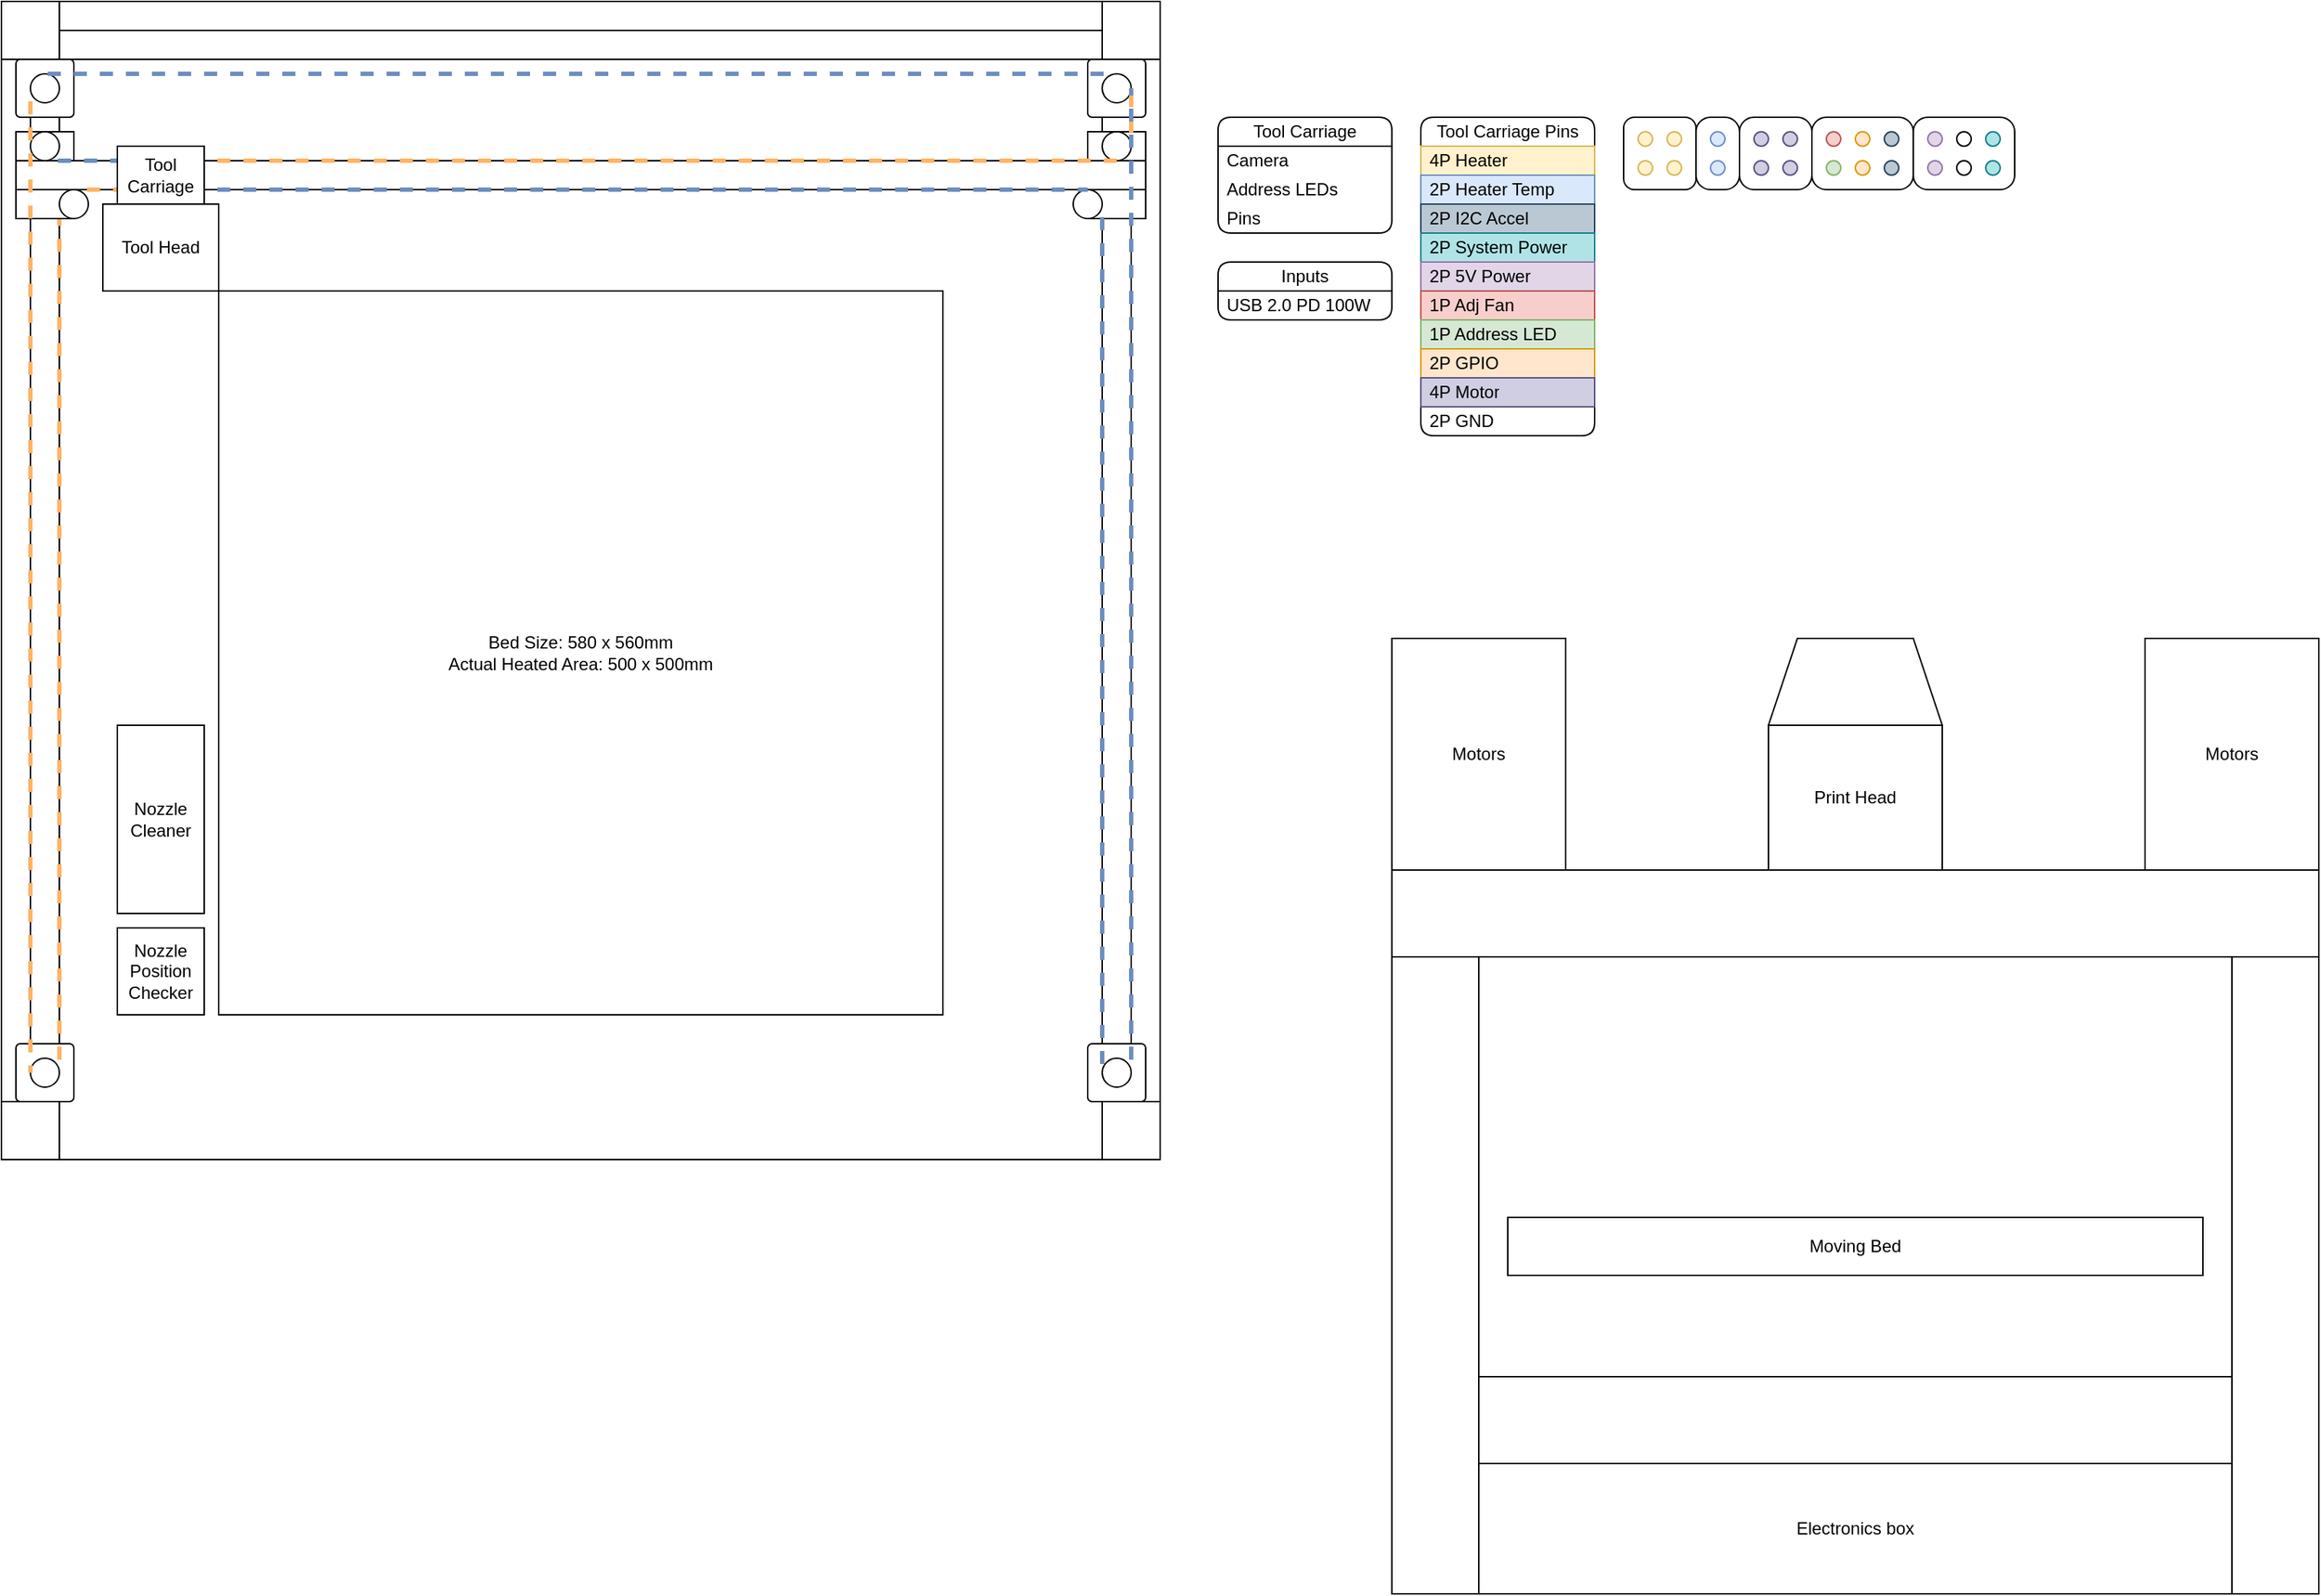 <mxfile version="27.0.9" pages="3">
  <diagram name="Overall" id="1koTbxVyu0m_SG0vViTK">
    <mxGraphModel dx="2050" dy="1233" grid="1" gridSize="10" guides="1" tooltips="1" connect="1" arrows="1" fold="1" page="1" pageScale="1" pageWidth="1800" pageHeight="1200" math="0" shadow="0">
      <root>
        <mxCell id="0" />
        <mxCell id="1" parent="0" />
        <mxCell id="-09GqD7vYZgRkRjQ0-ax-1" value="Tool Carriage" style="swimlane;fontStyle=0;childLayout=stackLayout;horizontal=1;startSize=20;horizontalStack=0;resizeParent=1;resizeParentMax=0;resizeLast=0;collapsible=0;marginBottom=0;whiteSpace=wrap;html=1;rounded=1;container=1;" parent="1" vertex="1">
          <mxGeometry x="880" y="160" width="120" height="80" as="geometry" />
        </mxCell>
        <mxCell id="-09GqD7vYZgRkRjQ0-ax-2" value="Camera" style="text;strokeColor=none;fillColor=none;align=left;verticalAlign=middle;spacingLeft=4;spacingRight=4;overflow=hidden;points=[[0,0.5],[1,0.5]];portConstraint=eastwest;rotatable=0;whiteSpace=wrap;html=1;" parent="-09GqD7vYZgRkRjQ0-ax-1" vertex="1">
          <mxGeometry y="20" width="120" height="20" as="geometry" />
        </mxCell>
        <mxCell id="-09GqD7vYZgRkRjQ0-ax-3" value="Address LEDs" style="text;strokeColor=none;fillColor=none;align=left;verticalAlign=middle;spacingLeft=4;spacingRight=4;overflow=hidden;points=[[0,0.5],[1,0.5]];portConstraint=eastwest;rotatable=0;whiteSpace=wrap;html=1;" parent="-09GqD7vYZgRkRjQ0-ax-1" vertex="1">
          <mxGeometry y="40" width="120" height="20" as="geometry" />
        </mxCell>
        <mxCell id="-09GqD7vYZgRkRjQ0-ax-4" value="Pins" style="text;strokeColor=none;fillColor=none;align=left;verticalAlign=middle;spacingLeft=4;spacingRight=4;overflow=hidden;points=[[0,0.5],[1,0.5]];portConstraint=eastwest;rotatable=0;whiteSpace=wrap;html=1;" parent="-09GqD7vYZgRkRjQ0-ax-1" vertex="1">
          <mxGeometry y="60" width="120" height="20" as="geometry" />
        </mxCell>
        <mxCell id="-09GqD7vYZgRkRjQ0-ax-12" value="Tool Carriage Pins" style="swimlane;fontStyle=0;childLayout=stackLayout;horizontal=1;startSize=20;horizontalStack=0;resizeParent=1;resizeParentMax=0;resizeLast=0;collapsible=0;marginBottom=0;whiteSpace=wrap;html=1;rounded=1;container=1;" parent="1" vertex="1">
          <mxGeometry x="1020" y="160" width="120" height="220" as="geometry" />
        </mxCell>
        <mxCell id="-09GqD7vYZgRkRjQ0-ax-13" value="4P Heater" style="text;strokeColor=#d6b656;fillColor=#fff2cc;align=left;verticalAlign=middle;spacingLeft=4;spacingRight=4;overflow=hidden;points=[[0,0.5],[1,0.5]];portConstraint=eastwest;rotatable=0;whiteSpace=wrap;html=1;" parent="-09GqD7vYZgRkRjQ0-ax-12" vertex="1">
          <mxGeometry y="20" width="120" height="20" as="geometry" />
        </mxCell>
        <mxCell id="-09GqD7vYZgRkRjQ0-ax-14" value="2P Heater Temp" style="text;strokeColor=#6c8ebf;fillColor=#dae8fc;align=left;verticalAlign=middle;spacingLeft=4;spacingRight=4;overflow=hidden;points=[[0,0.5],[1,0.5]];portConstraint=eastwest;rotatable=0;whiteSpace=wrap;html=1;" parent="-09GqD7vYZgRkRjQ0-ax-12" vertex="1">
          <mxGeometry y="40" width="120" height="20" as="geometry" />
        </mxCell>
        <mxCell id="B7QFjlorRXZImNpkXBTe-34" value="2P I2C Accel" style="text;strokeColor=#23445d;fillColor=#bac8d3;align=left;verticalAlign=middle;spacingLeft=4;spacingRight=4;overflow=hidden;points=[[0,0.5],[1,0.5]];portConstraint=eastwest;rotatable=0;whiteSpace=wrap;html=1;" parent="-09GqD7vYZgRkRjQ0-ax-12" vertex="1">
          <mxGeometry y="60" width="120" height="20" as="geometry" />
        </mxCell>
        <mxCell id="-09GqD7vYZgRkRjQ0-ax-15" value="2P System Power" style="text;strokeColor=#0e8088;fillColor=#b0e3e6;align=left;verticalAlign=middle;spacingLeft=4;spacingRight=4;overflow=hidden;points=[[0,0.5],[1,0.5]];portConstraint=eastwest;rotatable=0;whiteSpace=wrap;html=1;" parent="-09GqD7vYZgRkRjQ0-ax-12" vertex="1">
          <mxGeometry y="80" width="120" height="20" as="geometry" />
        </mxCell>
        <mxCell id="-09GqD7vYZgRkRjQ0-ax-20" value="2P 5V Power" style="text;strokeColor=#9673a6;fillColor=#e1d5e7;align=left;verticalAlign=middle;spacingLeft=4;spacingRight=4;overflow=hidden;points=[[0,0.5],[1,0.5]];portConstraint=eastwest;rotatable=0;whiteSpace=wrap;html=1;" parent="-09GqD7vYZgRkRjQ0-ax-12" vertex="1">
          <mxGeometry y="100" width="120" height="20" as="geometry" />
        </mxCell>
        <mxCell id="-09GqD7vYZgRkRjQ0-ax-19" value="1P Adj Fan" style="text;strokeColor=#b85450;fillColor=#f8cecc;align=left;verticalAlign=middle;spacingLeft=4;spacingRight=4;overflow=hidden;points=[[0,0.5],[1,0.5]];portConstraint=eastwest;rotatable=0;whiteSpace=wrap;html=1;" parent="-09GqD7vYZgRkRjQ0-ax-12" vertex="1">
          <mxGeometry y="120" width="120" height="20" as="geometry" />
        </mxCell>
        <mxCell id="-09GqD7vYZgRkRjQ0-ax-21" value="1P Address LED" style="text;strokeColor=#82b366;fillColor=#d5e8d4;align=left;verticalAlign=middle;spacingLeft=4;spacingRight=4;overflow=hidden;points=[[0,0.5],[1,0.5]];portConstraint=eastwest;rotatable=0;whiteSpace=wrap;html=1;" parent="-09GqD7vYZgRkRjQ0-ax-12" vertex="1">
          <mxGeometry y="140" width="120" height="20" as="geometry" />
        </mxCell>
        <mxCell id="-09GqD7vYZgRkRjQ0-ax-18" value="2P GPIO" style="text;strokeColor=#d79b00;fillColor=#ffe6cc;align=left;verticalAlign=middle;spacingLeft=4;spacingRight=4;overflow=hidden;points=[[0,0.5],[1,0.5]];portConstraint=eastwest;rotatable=0;whiteSpace=wrap;html=1;" parent="-09GqD7vYZgRkRjQ0-ax-12" vertex="1">
          <mxGeometry y="160" width="120" height="20" as="geometry" />
        </mxCell>
        <mxCell id="B7QFjlorRXZImNpkXBTe-50" value="4P Motor" style="text;strokeColor=#56517e;fillColor=#d0cee2;align=left;verticalAlign=middle;spacingLeft=4;spacingRight=4;overflow=hidden;points=[[0,0.5],[1,0.5]];portConstraint=eastwest;rotatable=0;whiteSpace=wrap;html=1;" parent="-09GqD7vYZgRkRjQ0-ax-12" vertex="1">
          <mxGeometry y="180" width="120" height="20" as="geometry" />
        </mxCell>
        <mxCell id="B7QFjlorRXZImNpkXBTe-44" value="2P GND" style="text;align=left;verticalAlign=middle;spacingLeft=4;spacingRight=4;overflow=hidden;points=[[0,0.5],[1,0.5]];portConstraint=eastwest;rotatable=0;whiteSpace=wrap;html=1;" parent="-09GqD7vYZgRkRjQ0-ax-12" vertex="1">
          <mxGeometry y="200" width="120" height="20" as="geometry" />
        </mxCell>
        <mxCell id="-09GqD7vYZgRkRjQ0-ax-25" value="Inputs" style="swimlane;fontStyle=0;childLayout=stackLayout;horizontal=1;startSize=20;horizontalStack=0;resizeParent=1;resizeParentMax=0;resizeLast=0;collapsible=0;marginBottom=0;whiteSpace=wrap;html=1;rounded=1;container=1;" parent="1" vertex="1">
          <mxGeometry x="880" y="260" width="120" height="40" as="geometry" />
        </mxCell>
        <mxCell id="-09GqD7vYZgRkRjQ0-ax-26" value="USB 2.0 PD 100W" style="text;strokeColor=none;fillColor=none;align=left;verticalAlign=middle;spacingLeft=4;spacingRight=4;overflow=hidden;points=[[0,0.5],[1,0.5]];portConstraint=eastwest;rotatable=0;whiteSpace=wrap;html=1;" parent="-09GqD7vYZgRkRjQ0-ax-25" vertex="1">
          <mxGeometry y="20" width="120" height="20" as="geometry" />
        </mxCell>
        <mxCell id="B7QFjlorRXZImNpkXBTe-55" value="" style="rounded=1;whiteSpace=wrap;html=1;fontFamily=Helvetica;fontSize=11;fontColor=default;labelBackgroundColor=default;absoluteArcSize=1;container=1;dropTarget=1;collapsible=0;recursiveResize=0;" parent="1" vertex="1">
          <mxGeometry x="1240" y="160" width="50" height="50" as="geometry" />
        </mxCell>
        <mxCell id="B7QFjlorRXZImNpkXBTe-51" value="" style="ellipse;whiteSpace=wrap;html=1;aspect=fixed;fillColor=#d0cee2;strokeColor=#56517e;" parent="B7QFjlorRXZImNpkXBTe-55" vertex="1">
          <mxGeometry x="30" y="10" width="10" height="10" as="geometry" />
        </mxCell>
        <mxCell id="B7QFjlorRXZImNpkXBTe-52" value="" style="ellipse;whiteSpace=wrap;html=1;aspect=fixed;fillColor=#d0cee2;strokeColor=#56517e;" parent="B7QFjlorRXZImNpkXBTe-55" vertex="1">
          <mxGeometry x="30" y="30" width="10" height="10" as="geometry" />
        </mxCell>
        <mxCell id="B7QFjlorRXZImNpkXBTe-53" value="" style="ellipse;whiteSpace=wrap;html=1;aspect=fixed;fillColor=#d0cee2;strokeColor=#56517e;" parent="B7QFjlorRXZImNpkXBTe-55" vertex="1">
          <mxGeometry x="10" y="10" width="10" height="10" as="geometry" />
        </mxCell>
        <mxCell id="B7QFjlorRXZImNpkXBTe-54" value="" style="ellipse;whiteSpace=wrap;html=1;aspect=fixed;fillColor=#d0cee2;strokeColor=#56517e;" parent="B7QFjlorRXZImNpkXBTe-55" vertex="1">
          <mxGeometry x="10" y="30" width="10" height="10" as="geometry" />
        </mxCell>
        <mxCell id="B7QFjlorRXZImNpkXBTe-56" value="" style="rounded=1;whiteSpace=wrap;html=1;" parent="1" vertex="1">
          <mxGeometry x="1160" y="160" width="50" height="50" as="geometry" />
        </mxCell>
        <mxCell id="B7QFjlorRXZImNpkXBTe-40" value="" style="ellipse;whiteSpace=wrap;html=1;aspect=fixed;fillColor=#fff2cc;strokeColor=#d6b656;" parent="1" vertex="1">
          <mxGeometry x="1190" y="170" width="10" height="10" as="geometry" />
        </mxCell>
        <mxCell id="B7QFjlorRXZImNpkXBTe-41" value="" style="ellipse;whiteSpace=wrap;html=1;aspect=fixed;fillColor=#fff2cc;strokeColor=#d6b656;" parent="1" vertex="1">
          <mxGeometry x="1190" y="190" width="10" height="10" as="geometry" />
        </mxCell>
        <mxCell id="B7QFjlorRXZImNpkXBTe-42" value="" style="ellipse;whiteSpace=wrap;html=1;aspect=fixed;fillColor=#fff2cc;strokeColor=#d6b656;" parent="1" vertex="1">
          <mxGeometry x="1170" y="170" width="10" height="10" as="geometry" />
        </mxCell>
        <mxCell id="B7QFjlorRXZImNpkXBTe-43" value="" style="ellipse;whiteSpace=wrap;html=1;aspect=fixed;fillColor=#fff2cc;strokeColor=#d6b656;" parent="1" vertex="1">
          <mxGeometry x="1170" y="190" width="10" height="10" as="geometry" />
        </mxCell>
        <mxCell id="B7QFjlorRXZImNpkXBTe-57" value="" style="rounded=1;whiteSpace=wrap;html=1;fontFamily=Helvetica;fontSize=11;fontColor=default;labelBackgroundColor=default;absoluteArcSize=1;container=1;dropTarget=1;collapsible=0;recursiveResize=0;" parent="1" vertex="1">
          <mxGeometry x="1210" y="160" width="30" height="50" as="geometry" />
        </mxCell>
        <mxCell id="B7QFjlorRXZImNpkXBTe-22" value="" style="ellipse;whiteSpace=wrap;html=1;aspect=fixed;fillColor=#dae8fc;strokeColor=#6c8ebf;" parent="B7QFjlorRXZImNpkXBTe-57" vertex="1">
          <mxGeometry x="10" y="10" width="10" height="10" as="geometry" />
        </mxCell>
        <mxCell id="B7QFjlorRXZImNpkXBTe-46" value="" style="ellipse;whiteSpace=wrap;html=1;aspect=fixed;fillColor=#dae8fc;strokeColor=#6c8ebf;" parent="B7QFjlorRXZImNpkXBTe-57" vertex="1">
          <mxGeometry x="10" y="30" width="10" height="10" as="geometry" />
        </mxCell>
        <mxCell id="B7QFjlorRXZImNpkXBTe-58" value="" style="rounded=1;whiteSpace=wrap;html=1;fontFamily=Helvetica;fontSize=11;fontColor=default;labelBackgroundColor=default;absoluteArcSize=1;container=1;dropTarget=1;collapsible=0;recursiveResize=0;" parent="1" vertex="1">
          <mxGeometry x="1290" y="160" width="70" height="50" as="geometry" />
        </mxCell>
        <mxCell id="B7QFjlorRXZImNpkXBTe-59" value="" style="ellipse;whiteSpace=wrap;html=1;aspect=fixed;fillColor=#ffe6cc;strokeColor=#d79b00;" parent="B7QFjlorRXZImNpkXBTe-58" vertex="1">
          <mxGeometry x="30" y="10" width="10" height="10" as="geometry" />
        </mxCell>
        <mxCell id="B7QFjlorRXZImNpkXBTe-60" value="" style="ellipse;whiteSpace=wrap;html=1;aspect=fixed;fillColor=#ffe6cc;strokeColor=#d79b00;" parent="B7QFjlorRXZImNpkXBTe-58" vertex="1">
          <mxGeometry x="30" y="30" width="10" height="10" as="geometry" />
        </mxCell>
        <mxCell id="B7QFjlorRXZImNpkXBTe-61" value="" style="ellipse;whiteSpace=wrap;html=1;aspect=fixed;fillColor=#f8cecc;strokeColor=#b85450;" parent="B7QFjlorRXZImNpkXBTe-58" vertex="1">
          <mxGeometry x="10" y="10" width="10" height="10" as="geometry" />
        </mxCell>
        <mxCell id="B7QFjlorRXZImNpkXBTe-62" value="" style="ellipse;whiteSpace=wrap;html=1;aspect=fixed;fillColor=#d5e8d4;strokeColor=#82b366;" parent="B7QFjlorRXZImNpkXBTe-58" vertex="1">
          <mxGeometry x="10" y="30" width="10" height="10" as="geometry" />
        </mxCell>
        <mxCell id="B7QFjlorRXZImNpkXBTe-63" value="" style="ellipse;whiteSpace=wrap;html=1;aspect=fixed;fillColor=#bac8d3;strokeColor=#23445d;" parent="B7QFjlorRXZImNpkXBTe-58" vertex="1">
          <mxGeometry x="50" y="10" width="10" height="10" as="geometry" />
        </mxCell>
        <mxCell id="B7QFjlorRXZImNpkXBTe-64" value="" style="ellipse;whiteSpace=wrap;html=1;aspect=fixed;fillColor=#bac8d3;strokeColor=#23445d;" parent="B7QFjlorRXZImNpkXBTe-58" vertex="1">
          <mxGeometry x="50" y="30" width="10" height="10" as="geometry" />
        </mxCell>
        <mxCell id="B7QFjlorRXZImNpkXBTe-70" value="" style="rounded=1;whiteSpace=wrap;html=1;fontFamily=Helvetica;fontSize=11;fontColor=default;labelBackgroundColor=default;absoluteArcSize=1;container=1;dropTarget=1;collapsible=0;recursiveResize=0;" parent="1" vertex="1">
          <mxGeometry x="1360" y="160" width="70" height="50" as="geometry" />
        </mxCell>
        <mxCell id="B7QFjlorRXZImNpkXBTe-71" value="" style="ellipse;whiteSpace=wrap;html=1;aspect=fixed;" parent="B7QFjlorRXZImNpkXBTe-70" vertex="1">
          <mxGeometry x="30" y="10" width="10" height="10" as="geometry" />
        </mxCell>
        <mxCell id="B7QFjlorRXZImNpkXBTe-72" value="" style="ellipse;whiteSpace=wrap;html=1;aspect=fixed;" parent="B7QFjlorRXZImNpkXBTe-70" vertex="1">
          <mxGeometry x="30" y="30" width="10" height="10" as="geometry" />
        </mxCell>
        <mxCell id="B7QFjlorRXZImNpkXBTe-73" value="" style="ellipse;whiteSpace=wrap;html=1;aspect=fixed;fillColor=#e1d5e7;strokeColor=#9673a6;" parent="B7QFjlorRXZImNpkXBTe-70" vertex="1">
          <mxGeometry x="10" y="10" width="10" height="10" as="geometry" />
        </mxCell>
        <mxCell id="B7QFjlorRXZImNpkXBTe-74" value="" style="ellipse;whiteSpace=wrap;html=1;aspect=fixed;fillColor=#e1d5e7;strokeColor=#9673a6;" parent="B7QFjlorRXZImNpkXBTe-70" vertex="1">
          <mxGeometry x="10" y="30" width="10" height="10" as="geometry" />
        </mxCell>
        <mxCell id="B7QFjlorRXZImNpkXBTe-75" value="" style="ellipse;whiteSpace=wrap;html=1;aspect=fixed;fillColor=#b0e3e6;strokeColor=#0e8088;" parent="B7QFjlorRXZImNpkXBTe-70" vertex="1">
          <mxGeometry x="50" y="10" width="10" height="10" as="geometry" />
        </mxCell>
        <mxCell id="B7QFjlorRXZImNpkXBTe-76" value="" style="ellipse;whiteSpace=wrap;html=1;aspect=fixed;fillColor=#b0e3e6;strokeColor=#0e8088;" parent="B7QFjlorRXZImNpkXBTe-70" vertex="1">
          <mxGeometry x="50" y="30" width="10" height="10" as="geometry" />
        </mxCell>
        <mxCell id="UdTMku777LsirgwFu7B1-1" value="Motors" style="rounded=0;whiteSpace=wrap;html=1;" parent="1" vertex="1">
          <mxGeometry x="1000" y="520" width="120" height="160" as="geometry" />
        </mxCell>
        <mxCell id="UdTMku777LsirgwFu7B1-2" value="Motors" style="rounded=0;whiteSpace=wrap;html=1;" parent="1" vertex="1">
          <mxGeometry x="1520" y="520" width="120" height="160" as="geometry" />
        </mxCell>
        <mxCell id="UdTMku777LsirgwFu7B1-3" value="" style="rounded=0;whiteSpace=wrap;html=1;" parent="1" vertex="1">
          <mxGeometry x="1000" y="680" width="640" height="60" as="geometry" />
        </mxCell>
        <mxCell id="UdTMku777LsirgwFu7B1-4" value="Print Head" style="rounded=0;whiteSpace=wrap;html=1;" parent="1" vertex="1">
          <mxGeometry x="1260" y="580" width="120" height="100" as="geometry" />
        </mxCell>
        <mxCell id="UdTMku777LsirgwFu7B1-6" value="" style="shape=trapezoid;perimeter=trapezoidPerimeter;whiteSpace=wrap;html=1;fixedSize=1;" parent="1" vertex="1">
          <mxGeometry x="1260" y="520" width="120" height="60" as="geometry" />
        </mxCell>
        <mxCell id="UdTMku777LsirgwFu7B1-7" value="" style="rounded=0;whiteSpace=wrap;html=1;" parent="1" vertex="1">
          <mxGeometry x="1000" y="740" width="60" height="440" as="geometry" />
        </mxCell>
        <mxCell id="UdTMku777LsirgwFu7B1-8" value="" style="rounded=0;whiteSpace=wrap;html=1;" parent="1" vertex="1">
          <mxGeometry x="1580" y="740" width="60" height="440" as="geometry" />
        </mxCell>
        <mxCell id="UdTMku777LsirgwFu7B1-9" value="" style="rounded=0;whiteSpace=wrap;html=1;" parent="1" vertex="1">
          <mxGeometry x="1060" y="1030" width="520" height="60" as="geometry" />
        </mxCell>
        <mxCell id="UdTMku777LsirgwFu7B1-10" value="Electronics box" style="rounded=0;whiteSpace=wrap;html=1;" parent="1" vertex="1">
          <mxGeometry x="1060" y="1090" width="520" height="90" as="geometry" />
        </mxCell>
        <mxCell id="UdTMku777LsirgwFu7B1-11" value="Moving Bed" style="rounded=0;whiteSpace=wrap;html=1;" parent="1" vertex="1">
          <mxGeometry x="1080" y="920" width="480" height="40" as="geometry" />
        </mxCell>
        <mxCell id="tqBjogt0iOUtp1MA-j1x-54" value="" style="rounded=0;whiteSpace=wrap;html=1;fontFamily=Helvetica;fontSize=11;fontColor=default;labelBackgroundColor=default;absoluteArcSize=1;container=1;dropTarget=1;collapsible=0;recursiveResize=0;" parent="1" vertex="1">
          <mxGeometry x="40" y="80" width="800" height="800" as="geometry" />
        </mxCell>
        <mxCell id="iKL3acUNgVN4E1kFw8Ze-22" value="Nozzle Position Checker" style="rounded=0;whiteSpace=wrap;html=1;" parent="tqBjogt0iOUtp1MA-j1x-54" vertex="1">
          <mxGeometry x="80" y="640" width="60" height="60" as="geometry" />
        </mxCell>
        <mxCell id="iKL3acUNgVN4E1kFw8Ze-19" value="Bed Size: 580 x 560mm&lt;div&gt;Actual Heated Area: 500 x 500mm&lt;/div&gt;" style="rounded=0;whiteSpace=wrap;html=1;" parent="tqBjogt0iOUtp1MA-j1x-54" vertex="1">
          <mxGeometry x="150" y="200" width="500" height="500" as="geometry" />
        </mxCell>
        <mxCell id="tqBjogt0iOUtp1MA-j1x-2" value="" style="rounded=0;whiteSpace=wrap;html=1;" parent="tqBjogt0iOUtp1MA-j1x-54" vertex="1">
          <mxGeometry width="40" height="40" as="geometry" />
        </mxCell>
        <mxCell id="tqBjogt0iOUtp1MA-j1x-3" value="" style="rounded=0;whiteSpace=wrap;html=1;" parent="tqBjogt0iOUtp1MA-j1x-54" vertex="1">
          <mxGeometry x="760" width="40" height="40" as="geometry" />
        </mxCell>
        <mxCell id="tqBjogt0iOUtp1MA-j1x-4" value="" style="rounded=0;whiteSpace=wrap;html=1;" parent="tqBjogt0iOUtp1MA-j1x-54" vertex="1">
          <mxGeometry x="760" y="760" width="40" height="40" as="geometry" />
        </mxCell>
        <mxCell id="tqBjogt0iOUtp1MA-j1x-5" value="" style="rounded=0;whiteSpace=wrap;html=1;" parent="tqBjogt0iOUtp1MA-j1x-54" vertex="1">
          <mxGeometry y="760" width="40" height="40" as="geometry" />
        </mxCell>
        <mxCell id="tqBjogt0iOUtp1MA-j1x-6" value="" style="rounded=0;whiteSpace=wrap;html=1;" parent="tqBjogt0iOUtp1MA-j1x-54" vertex="1">
          <mxGeometry x="20" y="40" width="20" height="720" as="geometry" />
        </mxCell>
        <mxCell id="tqBjogt0iOUtp1MA-j1x-7" value="" style="rounded=0;whiteSpace=wrap;html=1;" parent="tqBjogt0iOUtp1MA-j1x-54" vertex="1">
          <mxGeometry x="760" y="40" width="20" height="720" as="geometry" />
        </mxCell>
        <mxCell id="tqBjogt0iOUtp1MA-j1x-8" value="" style="rounded=0;whiteSpace=wrap;html=1;" parent="tqBjogt0iOUtp1MA-j1x-54" vertex="1">
          <mxGeometry x="40" y="20" width="720" height="20" as="geometry" />
        </mxCell>
        <mxCell id="tqBjogt0iOUtp1MA-j1x-20" value="" style="rounded=1;whiteSpace=wrap;html=1;fontFamily=Helvetica;fontSize=11;fontColor=default;labelBackgroundColor=default;absoluteArcSize=1;container=1;dropTarget=1;collapsible=0;recursiveResize=0;arcSize=6;" parent="tqBjogt0iOUtp1MA-j1x-54" vertex="1">
          <mxGeometry x="10" y="40" width="40" height="40" as="geometry" />
        </mxCell>
        <mxCell id="tqBjogt0iOUtp1MA-j1x-24" value="" style="ellipse;whiteSpace=wrap;html=1;aspect=fixed;" parent="tqBjogt0iOUtp1MA-j1x-20" vertex="1">
          <mxGeometry x="10" y="10" width="20" height="20" as="geometry" />
        </mxCell>
        <mxCell id="tqBjogt0iOUtp1MA-j1x-25" value="" style="rounded=1;whiteSpace=wrap;html=1;fontFamily=Helvetica;fontSize=11;fontColor=default;labelBackgroundColor=default;absoluteArcSize=1;container=1;dropTarget=1;collapsible=0;recursiveResize=0;arcSize=6;" parent="tqBjogt0iOUtp1MA-j1x-54" vertex="1">
          <mxGeometry x="10" y="720" width="40" height="40" as="geometry" />
        </mxCell>
        <mxCell id="tqBjogt0iOUtp1MA-j1x-26" value="" style="ellipse;whiteSpace=wrap;html=1;aspect=fixed;" parent="tqBjogt0iOUtp1MA-j1x-25" vertex="1">
          <mxGeometry x="10" y="10" width="20" height="20" as="geometry" />
        </mxCell>
        <mxCell id="tqBjogt0iOUtp1MA-j1x-27" value="" style="rounded=1;whiteSpace=wrap;html=1;fontFamily=Helvetica;fontSize=11;fontColor=default;labelBackgroundColor=default;absoluteArcSize=1;container=1;dropTarget=1;collapsible=0;recursiveResize=0;arcSize=6;" parent="tqBjogt0iOUtp1MA-j1x-54" vertex="1">
          <mxGeometry x="750" y="720" width="40" height="40" as="geometry" />
        </mxCell>
        <mxCell id="tqBjogt0iOUtp1MA-j1x-28" value="" style="ellipse;whiteSpace=wrap;html=1;aspect=fixed;" parent="tqBjogt0iOUtp1MA-j1x-27" vertex="1">
          <mxGeometry x="10" y="10" width="20" height="20" as="geometry" />
        </mxCell>
        <mxCell id="tqBjogt0iOUtp1MA-j1x-29" value="" style="rounded=1;whiteSpace=wrap;html=1;fontFamily=Helvetica;fontSize=11;fontColor=default;labelBackgroundColor=default;absoluteArcSize=1;container=1;dropTarget=1;collapsible=0;recursiveResize=0;arcSize=6;" parent="tqBjogt0iOUtp1MA-j1x-54" vertex="1">
          <mxGeometry x="750" y="40" width="40" height="40" as="geometry" />
        </mxCell>
        <mxCell id="tqBjogt0iOUtp1MA-j1x-30" value="" style="ellipse;whiteSpace=wrap;html=1;aspect=fixed;" parent="tqBjogt0iOUtp1MA-j1x-29" vertex="1">
          <mxGeometry x="10" y="10" width="20" height="20" as="geometry" />
        </mxCell>
        <mxCell id="tqBjogt0iOUtp1MA-j1x-35" style="edgeStyle=none;shape=connector;rounded=0;orthogonalLoop=1;jettySize=auto;html=1;exitX=1;exitY=0.5;exitDx=0;exitDy=0;entryX=0;entryY=0.5;entryDx=0;entryDy=0;strokeColor=#FFB366;strokeWidth=3;align=center;verticalAlign=middle;fontFamily=Helvetica;fontSize=11;fontColor=default;labelBackgroundColor=default;startFill=0;endArrow=none;dashed=1;flowAnimation=1;" parent="tqBjogt0iOUtp1MA-j1x-54" source="tqBjogt0iOUtp1MA-j1x-26" target="tqBjogt0iOUtp1MA-j1x-17" edge="1">
          <mxGeometry relative="1" as="geometry" />
        </mxCell>
        <mxCell id="iKL3acUNgVN4E1kFw8Ze-21" value="Nozzle&lt;div&gt;Cleaner&lt;/div&gt;" style="rounded=0;whiteSpace=wrap;html=1;" parent="tqBjogt0iOUtp1MA-j1x-54" vertex="1">
          <mxGeometry x="80" y="500" width="60" height="130" as="geometry" />
        </mxCell>
        <mxCell id="tqBjogt0iOUtp1MA-j1x-53" value="" style="group;recursiveResize=0;" parent="tqBjogt0iOUtp1MA-j1x-54" vertex="1" connectable="0">
          <mxGeometry x="10" y="90" width="780" height="110" as="geometry" />
        </mxCell>
        <mxCell id="tqBjogt0iOUtp1MA-j1x-9" value="" style="rounded=0;whiteSpace=wrap;html=1;" parent="tqBjogt0iOUtp1MA-j1x-53" vertex="1">
          <mxGeometry width="40" height="60" as="geometry" />
        </mxCell>
        <mxCell id="tqBjogt0iOUtp1MA-j1x-11" value="" style="rounded=0;whiteSpace=wrap;html=1;" parent="tqBjogt0iOUtp1MA-j1x-53" vertex="1">
          <mxGeometry x="740" width="40" height="60" as="geometry" />
        </mxCell>
        <mxCell id="tqBjogt0iOUtp1MA-j1x-12" value="" style="rounded=0;whiteSpace=wrap;html=1;" parent="tqBjogt0iOUtp1MA-j1x-53" vertex="1">
          <mxGeometry y="20" width="780" height="20" as="geometry" />
        </mxCell>
        <mxCell id="tqBjogt0iOUtp1MA-j1x-16" value="" style="ellipse;whiteSpace=wrap;html=1;aspect=fixed;" parent="tqBjogt0iOUtp1MA-j1x-53" vertex="1">
          <mxGeometry x="10" width="20" height="20" as="geometry" />
        </mxCell>
        <mxCell id="tqBjogt0iOUtp1MA-j1x-17" value="" style="ellipse;whiteSpace=wrap;html=1;aspect=fixed;" parent="tqBjogt0iOUtp1MA-j1x-53" vertex="1">
          <mxGeometry x="30" y="40" width="20" height="20" as="geometry" />
        </mxCell>
        <mxCell id="tqBjogt0iOUtp1MA-j1x-18" value="" style="ellipse;whiteSpace=wrap;html=1;aspect=fixed;" parent="tqBjogt0iOUtp1MA-j1x-53" vertex="1">
          <mxGeometry x="730" y="40" width="20" height="20" as="geometry" />
        </mxCell>
        <mxCell id="tqBjogt0iOUtp1MA-j1x-19" value="" style="ellipse;whiteSpace=wrap;html=1;aspect=fixed;" parent="tqBjogt0iOUtp1MA-j1x-53" vertex="1">
          <mxGeometry x="750" width="20" height="20" as="geometry" />
        </mxCell>
        <mxCell id="tqBjogt0iOUtp1MA-j1x-38" style="edgeStyle=none;shape=connector;rounded=0;orthogonalLoop=1;jettySize=auto;html=1;exitX=0.5;exitY=0;exitDx=0;exitDy=0;entryX=0;entryY=0.75;entryDx=0;entryDy=0;strokeColor=#FFB366;strokeWidth=3;align=center;verticalAlign=middle;fontFamily=Helvetica;fontSize=11;fontColor=default;labelBackgroundColor=default;startFill=0;endArrow=none;dashed=1;flowAnimation=1;" parent="tqBjogt0iOUtp1MA-j1x-53" source="tqBjogt0iOUtp1MA-j1x-17" target="tqBjogt0iOUtp1MA-j1x-14" edge="1">
          <mxGeometry relative="1" as="geometry" />
        </mxCell>
        <mxCell id="tqBjogt0iOUtp1MA-j1x-52" style="edgeStyle=none;shape=connector;rounded=0;orthogonalLoop=1;jettySize=auto;html=1;exitX=0.5;exitY=1;exitDx=0;exitDy=0;entryX=0;entryY=0.25;entryDx=0;entryDy=0;dashed=1;strokeColor=#6c8ebf;strokeWidth=3;align=center;verticalAlign=middle;fontFamily=Helvetica;fontSize=11;fontColor=default;labelBackgroundColor=default;startFill=0;endArrow=none;fillColor=#dae8fc;flowAnimation=1;" parent="tqBjogt0iOUtp1MA-j1x-53" source="tqBjogt0iOUtp1MA-j1x-16" target="tqBjogt0iOUtp1MA-j1x-14" edge="1">
          <mxGeometry relative="1" as="geometry" />
        </mxCell>
        <mxCell id="iKL3acUNgVN4E1kFw8Ze-16" value="" style="rounded=0;whiteSpace=wrap;html=1;fillColor=none;strokeColor=none;" parent="tqBjogt0iOUtp1MA-j1x-53" vertex="1">
          <mxGeometry width="780" height="110" as="geometry" />
        </mxCell>
        <mxCell id="iKL3acUNgVN4E1kFw8Ze-20" value="" style="group" parent="tqBjogt0iOUtp1MA-j1x-53" vertex="1" connectable="0">
          <mxGeometry x="60" y="10" width="80" height="100" as="geometry" />
        </mxCell>
        <mxCell id="tqBjogt0iOUtp1MA-j1x-14" value="Tool&lt;div&gt;Carriage&lt;/div&gt;" style="rounded=0;whiteSpace=wrap;html=1;" parent="iKL3acUNgVN4E1kFw8Ze-20" vertex="1">
          <mxGeometry x="10" width="60" height="40" as="geometry" />
        </mxCell>
        <mxCell id="tqBjogt0iOUtp1MA-j1x-15" value="Tool Head" style="rounded=0;whiteSpace=wrap;html=1;" parent="iKL3acUNgVN4E1kFw8Ze-20" vertex="1">
          <mxGeometry y="40" width="80" height="60" as="geometry" />
        </mxCell>
        <mxCell id="tqBjogt0iOUtp1MA-j1x-48" style="edgeStyle=none;shape=connector;rounded=0;orthogonalLoop=1;jettySize=auto;html=1;exitX=1;exitY=0.75;exitDx=0;exitDy=0;entryX=0.5;entryY=0;entryDx=0;entryDy=0;dashed=1;strokeColor=#6c8ebf;strokeWidth=3;align=center;verticalAlign=middle;fontFamily=Helvetica;fontSize=11;fontColor=default;labelBackgroundColor=default;startFill=0;endArrow=none;fillColor=#dae8fc;flowAnimation=1;" parent="tqBjogt0iOUtp1MA-j1x-53" source="tqBjogt0iOUtp1MA-j1x-14" target="tqBjogt0iOUtp1MA-j1x-18" edge="1">
          <mxGeometry relative="1" as="geometry" />
        </mxCell>
        <mxCell id="tqBjogt0iOUtp1MA-j1x-45" style="edgeStyle=none;shape=connector;rounded=0;orthogonalLoop=1;jettySize=auto;html=1;exitX=1;exitY=0.25;exitDx=0;exitDy=0;entryX=0.5;entryY=1;entryDx=0;entryDy=0;dashed=1;strokeColor=#FFB366;strokeWidth=3;align=center;verticalAlign=middle;fontFamily=Helvetica;fontSize=11;fontColor=default;labelBackgroundColor=default;startFill=0;endArrow=none;flowAnimation=1;" parent="tqBjogt0iOUtp1MA-j1x-53" source="tqBjogt0iOUtp1MA-j1x-14" target="tqBjogt0iOUtp1MA-j1x-19" edge="1">
          <mxGeometry relative="1" as="geometry" />
        </mxCell>
        <mxCell id="tqBjogt0iOUtp1MA-j1x-47" style="edgeStyle=none;shape=connector;rounded=0;orthogonalLoop=1;jettySize=auto;html=1;exitX=1;exitY=0.5;exitDx=0;exitDy=0;entryX=0;entryY=0.5;entryDx=0;entryDy=0;dashed=1;strokeColor=#6c8ebf;strokeWidth=3;align=center;verticalAlign=middle;fontFamily=Helvetica;fontSize=11;fontColor=default;labelBackgroundColor=default;startFill=0;endArrow=none;fillColor=#dae8fc;flowAnimation=1;" parent="tqBjogt0iOUtp1MA-j1x-54" source="tqBjogt0iOUtp1MA-j1x-18" target="tqBjogt0iOUtp1MA-j1x-28" edge="1">
          <mxGeometry relative="1" as="geometry" />
        </mxCell>
        <mxCell id="tqBjogt0iOUtp1MA-j1x-51" style="edgeStyle=none;shape=connector;rounded=0;orthogonalLoop=1;jettySize=auto;html=1;exitX=0;exitY=0.5;exitDx=0;exitDy=0;dashed=1;strokeColor=#6c8ebf;strokeWidth=3;align=center;verticalAlign=middle;fontFamily=Helvetica;fontSize=11;fontColor=default;labelBackgroundColor=default;startFill=0;endArrow=none;fillColor=#dae8fc;entryX=0;entryY=0.5;entryDx=0;entryDy=0;flowAnimation=1;" parent="tqBjogt0iOUtp1MA-j1x-54" source="tqBjogt0iOUtp1MA-j1x-24" target="tqBjogt0iOUtp1MA-j1x-16" edge="1">
          <mxGeometry relative="1" as="geometry">
            <mxPoint x="-20" y="350" as="targetPoint" />
          </mxGeometry>
        </mxCell>
        <mxCell id="tqBjogt0iOUtp1MA-j1x-44" style="edgeStyle=none;shape=connector;rounded=0;orthogonalLoop=1;jettySize=auto;html=1;exitX=1;exitY=0.5;exitDx=0;exitDy=0;dashed=1;strokeColor=#FFB366;strokeWidth=3;align=center;verticalAlign=middle;fontFamily=Helvetica;fontSize=11;fontColor=default;labelBackgroundColor=default;startFill=0;endArrow=none;entryX=1;entryY=0.5;entryDx=0;entryDy=0;flowAnimation=1;" parent="tqBjogt0iOUtp1MA-j1x-54" source="tqBjogt0iOUtp1MA-j1x-19" target="tqBjogt0iOUtp1MA-j1x-30" edge="1">
          <mxGeometry relative="1" as="geometry">
            <mxPoint x="900" y="290" as="sourcePoint" />
          </mxGeometry>
        </mxCell>
        <mxCell id="tqBjogt0iOUtp1MA-j1x-43" style="edgeStyle=none;shape=connector;rounded=0;orthogonalLoop=1;jettySize=auto;html=1;exitX=0.5;exitY=0;exitDx=0;exitDy=0;entryX=0.5;entryY=0;entryDx=0;entryDy=0;dashed=1;strokeColor=#FFB366;strokeWidth=3;align=center;verticalAlign=middle;fontFamily=Helvetica;fontSize=11;fontColor=default;labelBackgroundColor=default;startFill=0;endArrow=none;flowAnimation=1;" parent="tqBjogt0iOUtp1MA-j1x-54" source="tqBjogt0iOUtp1MA-j1x-30" target="tqBjogt0iOUtp1MA-j1x-24" edge="1">
          <mxGeometry relative="1" as="geometry" />
        </mxCell>
        <mxCell id="tqBjogt0iOUtp1MA-j1x-50" style="edgeStyle=none;shape=connector;rounded=0;orthogonalLoop=1;jettySize=auto;html=1;exitX=0.5;exitY=0;exitDx=0;exitDy=0;entryX=0.5;entryY=0;entryDx=0;entryDy=0;dashed=1;strokeColor=#6c8ebf;strokeWidth=3;align=center;verticalAlign=middle;fontFamily=Helvetica;fontSize=11;fontColor=default;labelBackgroundColor=default;startFill=0;endArrow=none;fillColor=#dae8fc;flowAnimation=1;" parent="tqBjogt0iOUtp1MA-j1x-54" source="tqBjogt0iOUtp1MA-j1x-30" target="tqBjogt0iOUtp1MA-j1x-24" edge="1">
          <mxGeometry relative="1" as="geometry" />
        </mxCell>
        <mxCell id="tqBjogt0iOUtp1MA-j1x-31" style="rounded=0;orthogonalLoop=1;jettySize=auto;html=1;exitX=0;exitY=0.5;exitDx=0;exitDy=0;entryX=0;entryY=0.5;entryDx=0;entryDy=0;endArrow=none;startFill=0;strokeWidth=3;strokeColor=#FFB366;dashed=1;flowAnimation=1;" parent="tqBjogt0iOUtp1MA-j1x-54" source="tqBjogt0iOUtp1MA-j1x-24" target="tqBjogt0iOUtp1MA-j1x-26" edge="1">
          <mxGeometry relative="1" as="geometry" />
        </mxCell>
        <mxCell id="tqBjogt0iOUtp1MA-j1x-49" style="edgeStyle=none;shape=connector;rounded=0;orthogonalLoop=1;jettySize=auto;html=1;exitX=1;exitY=0.5;exitDx=0;exitDy=0;entryX=1;entryY=0.5;entryDx=0;entryDy=0;dashed=1;strokeColor=#6c8ebf;strokeWidth=3;align=center;verticalAlign=middle;fontFamily=Helvetica;fontSize=11;fontColor=default;labelBackgroundColor=default;startFill=0;endArrow=none;fillColor=#dae8fc;flowAnimation=1;" parent="tqBjogt0iOUtp1MA-j1x-54" source="tqBjogt0iOUtp1MA-j1x-28" target="tqBjogt0iOUtp1MA-j1x-30" edge="1">
          <mxGeometry relative="1" as="geometry" />
        </mxCell>
      </root>
    </mxGraphModel>
  </diagram>
  <diagram id="ZsW1-ER_KbNpetLqzkXc" name="Print Head">
    <mxGraphModel dx="820" dy="493" grid="1" gridSize="10" guides="1" tooltips="1" connect="1" arrows="1" fold="1" page="1" pageScale="1" pageWidth="1500" pageHeight="5000" math="0" shadow="0">
      <root>
        <mxCell id="0" />
        <mxCell id="1" parent="0" />
        <mxCell id="GK_A4xQCCMhFzYjJ2mD5-1" value="Print Head" style="rounded=0;whiteSpace=wrap;html=1;" parent="1" vertex="1">
          <mxGeometry x="320" y="200" width="120" height="160" as="geometry" />
        </mxCell>
        <mxCell id="5bojX0e9AjqdM43oGQ_y-1" value="Tool Carriage" style="swimlane;fontStyle=0;childLayout=stackLayout;horizontal=1;startSize=20;horizontalStack=0;resizeParent=1;resizeParentMax=0;resizeLast=0;collapsible=0;marginBottom=0;whiteSpace=wrap;html=1;rounded=1;container=1;" parent="1" vertex="1">
          <mxGeometry x="560" y="160" width="120" height="80" as="geometry" />
        </mxCell>
        <mxCell id="5bojX0e9AjqdM43oGQ_y-2" value="Camera" style="text;strokeColor=none;fillColor=none;align=left;verticalAlign=middle;spacingLeft=4;spacingRight=4;overflow=hidden;points=[[0,0.5],[1,0.5]];portConstraint=eastwest;rotatable=0;whiteSpace=wrap;html=1;" parent="5bojX0e9AjqdM43oGQ_y-1" vertex="1">
          <mxGeometry y="20" width="120" height="20" as="geometry" />
        </mxCell>
        <mxCell id="5bojX0e9AjqdM43oGQ_y-3" value="Address LEDs" style="text;strokeColor=none;fillColor=none;align=left;verticalAlign=middle;spacingLeft=4;spacingRight=4;overflow=hidden;points=[[0,0.5],[1,0.5]];portConstraint=eastwest;rotatable=0;whiteSpace=wrap;html=1;" parent="5bojX0e9AjqdM43oGQ_y-1" vertex="1">
          <mxGeometry y="40" width="120" height="20" as="geometry" />
        </mxCell>
        <mxCell id="5bojX0e9AjqdM43oGQ_y-4" value="Pins" style="text;strokeColor=none;fillColor=none;align=left;verticalAlign=middle;spacingLeft=4;spacingRight=4;overflow=hidden;points=[[0,0.5],[1,0.5]];portConstraint=eastwest;rotatable=0;whiteSpace=wrap;html=1;" parent="5bojX0e9AjqdM43oGQ_y-1" vertex="1">
          <mxGeometry y="60" width="120" height="20" as="geometry" />
        </mxCell>
        <mxCell id="5bojX0e9AjqdM43oGQ_y-5" value="Tool Carriage Pins" style="swimlane;fontStyle=0;childLayout=stackLayout;horizontal=1;startSize=20;horizontalStack=0;resizeParent=1;resizeParentMax=0;resizeLast=0;collapsible=0;marginBottom=0;whiteSpace=wrap;html=1;rounded=1;container=1;" parent="1" vertex="1">
          <mxGeometry x="700" y="160" width="120" height="220" as="geometry" />
        </mxCell>
        <mxCell id="5bojX0e9AjqdM43oGQ_y-6" value="4P Heater" style="text;strokeColor=#d6b656;fillColor=#fff2cc;align=left;verticalAlign=middle;spacingLeft=4;spacingRight=4;overflow=hidden;points=[[0,0.5],[1,0.5]];portConstraint=eastwest;rotatable=0;whiteSpace=wrap;html=1;" parent="5bojX0e9AjqdM43oGQ_y-5" vertex="1">
          <mxGeometry y="20" width="120" height="20" as="geometry" />
        </mxCell>
        <mxCell id="5bojX0e9AjqdM43oGQ_y-7" value="2P Heater Temp" style="text;strokeColor=#6c8ebf;fillColor=#dae8fc;align=left;verticalAlign=middle;spacingLeft=4;spacingRight=4;overflow=hidden;points=[[0,0.5],[1,0.5]];portConstraint=eastwest;rotatable=0;whiteSpace=wrap;html=1;" parent="5bojX0e9AjqdM43oGQ_y-5" vertex="1">
          <mxGeometry y="40" width="120" height="20" as="geometry" />
        </mxCell>
        <mxCell id="5bojX0e9AjqdM43oGQ_y-8" value="2P I2C Accel" style="text;strokeColor=#23445d;fillColor=#bac8d3;align=left;verticalAlign=middle;spacingLeft=4;spacingRight=4;overflow=hidden;points=[[0,0.5],[1,0.5]];portConstraint=eastwest;rotatable=0;whiteSpace=wrap;html=1;" parent="5bojX0e9AjqdM43oGQ_y-5" vertex="1">
          <mxGeometry y="60" width="120" height="20" as="geometry" />
        </mxCell>
        <mxCell id="5bojX0e9AjqdM43oGQ_y-9" value="2P System Power" style="text;strokeColor=#0e8088;fillColor=#b0e3e6;align=left;verticalAlign=middle;spacingLeft=4;spacingRight=4;overflow=hidden;points=[[0,0.5],[1,0.5]];portConstraint=eastwest;rotatable=0;whiteSpace=wrap;html=1;" parent="5bojX0e9AjqdM43oGQ_y-5" vertex="1">
          <mxGeometry y="80" width="120" height="20" as="geometry" />
        </mxCell>
        <mxCell id="5bojX0e9AjqdM43oGQ_y-10" value="2P 5V Power" style="text;strokeColor=#9673a6;fillColor=#e1d5e7;align=left;verticalAlign=middle;spacingLeft=4;spacingRight=4;overflow=hidden;points=[[0,0.5],[1,0.5]];portConstraint=eastwest;rotatable=0;whiteSpace=wrap;html=1;" parent="5bojX0e9AjqdM43oGQ_y-5" vertex="1">
          <mxGeometry y="100" width="120" height="20" as="geometry" />
        </mxCell>
        <mxCell id="5bojX0e9AjqdM43oGQ_y-11" value="1P Adj Fan" style="text;strokeColor=#b85450;fillColor=#f8cecc;align=left;verticalAlign=middle;spacingLeft=4;spacingRight=4;overflow=hidden;points=[[0,0.5],[1,0.5]];portConstraint=eastwest;rotatable=0;whiteSpace=wrap;html=1;" parent="5bojX0e9AjqdM43oGQ_y-5" vertex="1">
          <mxGeometry y="120" width="120" height="20" as="geometry" />
        </mxCell>
        <mxCell id="5bojX0e9AjqdM43oGQ_y-12" value="1P Address LED" style="text;strokeColor=#82b366;fillColor=#d5e8d4;align=left;verticalAlign=middle;spacingLeft=4;spacingRight=4;overflow=hidden;points=[[0,0.5],[1,0.5]];portConstraint=eastwest;rotatable=0;whiteSpace=wrap;html=1;" parent="5bojX0e9AjqdM43oGQ_y-5" vertex="1">
          <mxGeometry y="140" width="120" height="20" as="geometry" />
        </mxCell>
        <mxCell id="5bojX0e9AjqdM43oGQ_y-13" value="2P GPIO" style="text;strokeColor=#d79b00;fillColor=#ffe6cc;align=left;verticalAlign=middle;spacingLeft=4;spacingRight=4;overflow=hidden;points=[[0,0.5],[1,0.5]];portConstraint=eastwest;rotatable=0;whiteSpace=wrap;html=1;" parent="5bojX0e9AjqdM43oGQ_y-5" vertex="1">
          <mxGeometry y="160" width="120" height="20" as="geometry" />
        </mxCell>
        <mxCell id="5bojX0e9AjqdM43oGQ_y-14" value="4P Motor" style="text;strokeColor=#56517e;fillColor=#d0cee2;align=left;verticalAlign=middle;spacingLeft=4;spacingRight=4;overflow=hidden;points=[[0,0.5],[1,0.5]];portConstraint=eastwest;rotatable=0;whiteSpace=wrap;html=1;" parent="5bojX0e9AjqdM43oGQ_y-5" vertex="1">
          <mxGeometry y="180" width="120" height="20" as="geometry" />
        </mxCell>
        <mxCell id="5bojX0e9AjqdM43oGQ_y-15" value="2P GND" style="text;align=left;verticalAlign=middle;spacingLeft=4;spacingRight=4;overflow=hidden;points=[[0,0.5],[1,0.5]];portConstraint=eastwest;rotatable=0;whiteSpace=wrap;html=1;" parent="5bojX0e9AjqdM43oGQ_y-5" vertex="1">
          <mxGeometry y="200" width="120" height="20" as="geometry" />
        </mxCell>
        <mxCell id="5bojX0e9AjqdM43oGQ_y-16" value="" style="rounded=1;whiteSpace=wrap;html=1;fontFamily=Helvetica;fontSize=11;fontColor=default;labelBackgroundColor=default;absoluteArcSize=1;container=1;dropTarget=1;collapsible=0;recursiveResize=0;" parent="1" vertex="1">
          <mxGeometry x="920" y="160" width="50" height="50" as="geometry" />
        </mxCell>
        <mxCell id="5bojX0e9AjqdM43oGQ_y-17" value="" style="ellipse;whiteSpace=wrap;html=1;aspect=fixed;fillColor=#d0cee2;strokeColor=#56517e;" parent="5bojX0e9AjqdM43oGQ_y-16" vertex="1">
          <mxGeometry x="30" y="10" width="10" height="10" as="geometry" />
        </mxCell>
        <mxCell id="5bojX0e9AjqdM43oGQ_y-18" value="" style="ellipse;whiteSpace=wrap;html=1;aspect=fixed;fillColor=#d0cee2;strokeColor=#56517e;" parent="5bojX0e9AjqdM43oGQ_y-16" vertex="1">
          <mxGeometry x="30" y="30" width="10" height="10" as="geometry" />
        </mxCell>
        <mxCell id="5bojX0e9AjqdM43oGQ_y-19" value="" style="ellipse;whiteSpace=wrap;html=1;aspect=fixed;fillColor=#d0cee2;strokeColor=#56517e;" parent="5bojX0e9AjqdM43oGQ_y-16" vertex="1">
          <mxGeometry x="10" y="10" width="10" height="10" as="geometry" />
        </mxCell>
        <mxCell id="5bojX0e9AjqdM43oGQ_y-20" value="" style="ellipse;whiteSpace=wrap;html=1;aspect=fixed;fillColor=#d0cee2;strokeColor=#56517e;" parent="5bojX0e9AjqdM43oGQ_y-16" vertex="1">
          <mxGeometry x="10" y="30" width="10" height="10" as="geometry" />
        </mxCell>
        <mxCell id="5bojX0e9AjqdM43oGQ_y-21" value="" style="rounded=1;whiteSpace=wrap;html=1;" parent="1" vertex="1">
          <mxGeometry x="840" y="160" width="50" height="50" as="geometry" />
        </mxCell>
        <mxCell id="5bojX0e9AjqdM43oGQ_y-22" value="" style="ellipse;whiteSpace=wrap;html=1;aspect=fixed;fillColor=#fff2cc;strokeColor=#d6b656;" parent="1" vertex="1">
          <mxGeometry x="870" y="170" width="10" height="10" as="geometry" />
        </mxCell>
        <mxCell id="5bojX0e9AjqdM43oGQ_y-23" value="" style="ellipse;whiteSpace=wrap;html=1;aspect=fixed;fillColor=#fff2cc;strokeColor=#d6b656;" parent="1" vertex="1">
          <mxGeometry x="870" y="190" width="10" height="10" as="geometry" />
        </mxCell>
        <mxCell id="5bojX0e9AjqdM43oGQ_y-24" value="" style="ellipse;whiteSpace=wrap;html=1;aspect=fixed;fillColor=#fff2cc;strokeColor=#d6b656;" parent="1" vertex="1">
          <mxGeometry x="850" y="170" width="10" height="10" as="geometry" />
        </mxCell>
        <mxCell id="5bojX0e9AjqdM43oGQ_y-25" value="" style="ellipse;whiteSpace=wrap;html=1;aspect=fixed;fillColor=#fff2cc;strokeColor=#d6b656;" parent="1" vertex="1">
          <mxGeometry x="850" y="190" width="10" height="10" as="geometry" />
        </mxCell>
        <mxCell id="5bojX0e9AjqdM43oGQ_y-26" value="" style="rounded=1;whiteSpace=wrap;html=1;fontFamily=Helvetica;fontSize=11;fontColor=default;labelBackgroundColor=default;absoluteArcSize=1;container=1;dropTarget=1;collapsible=0;recursiveResize=0;" parent="1" vertex="1">
          <mxGeometry x="890" y="160" width="30" height="50" as="geometry" />
        </mxCell>
        <mxCell id="5bojX0e9AjqdM43oGQ_y-27" value="" style="ellipse;whiteSpace=wrap;html=1;aspect=fixed;fillColor=#dae8fc;strokeColor=#6c8ebf;" parent="5bojX0e9AjqdM43oGQ_y-26" vertex="1">
          <mxGeometry x="10" y="10" width="10" height="10" as="geometry" />
        </mxCell>
        <mxCell id="5bojX0e9AjqdM43oGQ_y-28" value="" style="ellipse;whiteSpace=wrap;html=1;aspect=fixed;fillColor=#dae8fc;strokeColor=#6c8ebf;" parent="5bojX0e9AjqdM43oGQ_y-26" vertex="1">
          <mxGeometry x="10" y="30" width="10" height="10" as="geometry" />
        </mxCell>
        <mxCell id="5bojX0e9AjqdM43oGQ_y-29" value="" style="rounded=1;whiteSpace=wrap;html=1;fontFamily=Helvetica;fontSize=11;fontColor=default;labelBackgroundColor=default;absoluteArcSize=1;container=1;dropTarget=1;collapsible=0;recursiveResize=0;" parent="1" vertex="1">
          <mxGeometry x="970" y="160" width="70" height="50" as="geometry" />
        </mxCell>
        <mxCell id="5bojX0e9AjqdM43oGQ_y-30" value="" style="ellipse;whiteSpace=wrap;html=1;aspect=fixed;fillColor=#ffe6cc;strokeColor=#d79b00;" parent="5bojX0e9AjqdM43oGQ_y-29" vertex="1">
          <mxGeometry x="30" y="10" width="10" height="10" as="geometry" />
        </mxCell>
        <mxCell id="5bojX0e9AjqdM43oGQ_y-31" value="" style="ellipse;whiteSpace=wrap;html=1;aspect=fixed;fillColor=#ffe6cc;strokeColor=#d79b00;" parent="5bojX0e9AjqdM43oGQ_y-29" vertex="1">
          <mxGeometry x="30" y="30" width="10" height="10" as="geometry" />
        </mxCell>
        <mxCell id="5bojX0e9AjqdM43oGQ_y-32" value="" style="ellipse;whiteSpace=wrap;html=1;aspect=fixed;fillColor=#f8cecc;strokeColor=#b85450;" parent="5bojX0e9AjqdM43oGQ_y-29" vertex="1">
          <mxGeometry x="10" y="10" width="10" height="10" as="geometry" />
        </mxCell>
        <mxCell id="5bojX0e9AjqdM43oGQ_y-33" value="" style="ellipse;whiteSpace=wrap;html=1;aspect=fixed;fillColor=#d5e8d4;strokeColor=#82b366;" parent="5bojX0e9AjqdM43oGQ_y-29" vertex="1">
          <mxGeometry x="10" y="30" width="10" height="10" as="geometry" />
        </mxCell>
        <mxCell id="5bojX0e9AjqdM43oGQ_y-34" value="" style="ellipse;whiteSpace=wrap;html=1;aspect=fixed;fillColor=#bac8d3;strokeColor=#23445d;" parent="5bojX0e9AjqdM43oGQ_y-29" vertex="1">
          <mxGeometry x="50" y="10" width="10" height="10" as="geometry" />
        </mxCell>
        <mxCell id="5bojX0e9AjqdM43oGQ_y-35" value="" style="ellipse;whiteSpace=wrap;html=1;aspect=fixed;fillColor=#bac8d3;strokeColor=#23445d;" parent="5bojX0e9AjqdM43oGQ_y-29" vertex="1">
          <mxGeometry x="50" y="30" width="10" height="10" as="geometry" />
        </mxCell>
        <mxCell id="5bojX0e9AjqdM43oGQ_y-36" value="" style="rounded=1;whiteSpace=wrap;html=1;fontFamily=Helvetica;fontSize=11;fontColor=default;labelBackgroundColor=default;absoluteArcSize=1;container=1;dropTarget=1;collapsible=0;recursiveResize=0;" parent="1" vertex="1">
          <mxGeometry x="1040" y="160" width="70" height="50" as="geometry" />
        </mxCell>
        <mxCell id="5bojX0e9AjqdM43oGQ_y-37" value="" style="ellipse;whiteSpace=wrap;html=1;aspect=fixed;" parent="5bojX0e9AjqdM43oGQ_y-36" vertex="1">
          <mxGeometry x="30" y="10" width="10" height="10" as="geometry" />
        </mxCell>
        <mxCell id="5bojX0e9AjqdM43oGQ_y-38" value="" style="ellipse;whiteSpace=wrap;html=1;aspect=fixed;" parent="5bojX0e9AjqdM43oGQ_y-36" vertex="1">
          <mxGeometry x="30" y="30" width="10" height="10" as="geometry" />
        </mxCell>
        <mxCell id="5bojX0e9AjqdM43oGQ_y-39" value="" style="ellipse;whiteSpace=wrap;html=1;aspect=fixed;fillColor=#e1d5e7;strokeColor=#9673a6;" parent="5bojX0e9AjqdM43oGQ_y-36" vertex="1">
          <mxGeometry x="10" y="10" width="10" height="10" as="geometry" />
        </mxCell>
        <mxCell id="5bojX0e9AjqdM43oGQ_y-40" value="" style="ellipse;whiteSpace=wrap;html=1;aspect=fixed;fillColor=#e1d5e7;strokeColor=#9673a6;" parent="5bojX0e9AjqdM43oGQ_y-36" vertex="1">
          <mxGeometry x="10" y="30" width="10" height="10" as="geometry" />
        </mxCell>
        <mxCell id="5bojX0e9AjqdM43oGQ_y-41" value="" style="ellipse;whiteSpace=wrap;html=1;aspect=fixed;fillColor=#b0e3e6;strokeColor=#0e8088;" parent="5bojX0e9AjqdM43oGQ_y-36" vertex="1">
          <mxGeometry x="50" y="10" width="10" height="10" as="geometry" />
        </mxCell>
        <mxCell id="5bojX0e9AjqdM43oGQ_y-42" value="" style="ellipse;whiteSpace=wrap;html=1;aspect=fixed;fillColor=#b0e3e6;strokeColor=#0e8088;" parent="5bojX0e9AjqdM43oGQ_y-36" vertex="1">
          <mxGeometry x="50" y="30" width="10" height="10" as="geometry" />
        </mxCell>
        <mxCell id="5MPS7wRuySz-DDy94h-O-6" style="rounded=0;orthogonalLoop=1;jettySize=auto;html=1;exitX=1;exitY=0.5;exitDx=0;exitDy=0;entryX=0;entryY=0.5;entryDx=0;entryDy=0;" edge="1" parent="1" source="5MPS7wRuySz-DDy94h-O-2" target="5MPS7wRuySz-DDy94h-O-4">
          <mxGeometry relative="1" as="geometry" />
        </mxCell>
        <mxCell id="5MPS7wRuySz-DDy94h-O-2" value="USBC" style="rounded=1;whiteSpace=wrap;html=1;absoluteArcSize=1;" vertex="1" parent="1">
          <mxGeometry x="160" y="480" width="80" height="40" as="geometry" />
        </mxCell>
        <mxCell id="5MPS7wRuySz-DDy94h-O-12" style="edgeStyle=none;shape=connector;rounded=0;orthogonalLoop=1;jettySize=auto;html=1;exitX=1;exitY=0.5;exitDx=0;exitDy=0;strokeColor=default;align=center;verticalAlign=middle;fontFamily=Helvetica;fontSize=11;fontColor=default;labelBackgroundColor=default;endArrow=classic;" edge="1" parent="1" source="5MPS7wRuySz-DDy94h-O-4" target="5MPS7wRuySz-DDy94h-O-8">
          <mxGeometry relative="1" as="geometry" />
        </mxCell>
        <mxCell id="5MPS7wRuySz-DDy94h-O-16" style="edgeStyle=none;shape=connector;rounded=0;orthogonalLoop=1;jettySize=auto;html=1;exitX=0.5;exitY=0;exitDx=0;exitDy=0;entryX=0.5;entryY=1;entryDx=0;entryDy=0;strokeColor=default;align=center;verticalAlign=middle;fontFamily=Helvetica;fontSize=11;fontColor=default;labelBackgroundColor=default;endArrow=classic;" edge="1" parent="1" source="5MPS7wRuySz-DDy94h-O-4" target="5MPS7wRuySz-DDy94h-O-15">
          <mxGeometry relative="1" as="geometry" />
        </mxCell>
        <mxCell id="5MPS7wRuySz-DDy94h-O-4" value="MCU" style="rounded=1;whiteSpace=wrap;html=1;absoluteArcSize=1;" vertex="1" parent="1">
          <mxGeometry x="280" y="480" width="80" height="40" as="geometry" />
        </mxCell>
        <mxCell id="5MPS7wRuySz-DDy94h-O-8" value="Ports" style="swimlane;fontStyle=0;childLayout=stackLayout;horizontal=1;startSize=20;horizontalStack=0;resizeParent=1;resizeParentMax=0;resizeLast=0;collapsible=0;marginBottom=0;whiteSpace=wrap;html=1;rounded=1;container=1;fontFamily=Helvetica;fontSize=11;fontColor=default;labelBackgroundColor=default;" vertex="1" parent="1">
          <mxGeometry x="400" y="430" width="80" height="140" as="geometry" />
        </mxCell>
        <mxCell id="5MPS7wRuySz-DDy94h-O-9" value="Heater" style="text;strokeColor=none;fillColor=none;align=left;verticalAlign=middle;spacingLeft=4;spacingRight=4;overflow=hidden;points=[[0,0.5],[1,0.5]];portConstraint=eastwest;rotatable=0;whiteSpace=wrap;html=1;fontFamily=Helvetica;fontSize=11;fontColor=default;labelBackgroundColor=default;" vertex="1" parent="5MPS7wRuySz-DDy94h-O-8">
          <mxGeometry y="20" width="80" height="20" as="geometry" />
        </mxCell>
        <mxCell id="5MPS7wRuySz-DDy94h-O-11" value="Thermister" style="text;strokeColor=none;fillColor=none;align=left;verticalAlign=middle;spacingLeft=4;spacingRight=4;overflow=hidden;points=[[0,0.5],[1,0.5]];portConstraint=eastwest;rotatable=0;whiteSpace=wrap;html=1;fontFamily=Helvetica;fontSize=11;fontColor=default;labelBackgroundColor=default;" vertex="1" parent="5MPS7wRuySz-DDy94h-O-8">
          <mxGeometry y="40" width="80" height="20" as="geometry" />
        </mxCell>
        <mxCell id="5MPS7wRuySz-DDy94h-O-10" value="Fans" style="text;strokeColor=none;fillColor=none;align=left;verticalAlign=middle;spacingLeft=4;spacingRight=4;overflow=hidden;points=[[0,0.5],[1,0.5]];portConstraint=eastwest;rotatable=0;whiteSpace=wrap;html=1;fontFamily=Helvetica;fontSize=11;fontColor=default;labelBackgroundColor=default;" vertex="1" parent="5MPS7wRuySz-DDy94h-O-8">
          <mxGeometry y="60" width="80" height="20" as="geometry" />
        </mxCell>
        <mxCell id="5MPS7wRuySz-DDy94h-O-17" value="Fans Adj" style="text;strokeColor=none;fillColor=none;align=left;verticalAlign=middle;spacingLeft=4;spacingRight=4;overflow=hidden;points=[[0,0.5],[1,0.5]];portConstraint=eastwest;rotatable=0;whiteSpace=wrap;html=1;fontFamily=Helvetica;fontSize=11;fontColor=default;labelBackgroundColor=default;" vertex="1" parent="5MPS7wRuySz-DDy94h-O-8">
          <mxGeometry y="80" width="80" height="20" as="geometry" />
        </mxCell>
        <mxCell id="5MPS7wRuySz-DDy94h-O-13" value="LED" style="text;strokeColor=none;fillColor=none;align=left;verticalAlign=middle;spacingLeft=4;spacingRight=4;overflow=hidden;points=[[0,0.5],[1,0.5]];portConstraint=eastwest;rotatable=0;whiteSpace=wrap;html=1;fontFamily=Helvetica;fontSize=11;fontColor=default;labelBackgroundColor=default;" vertex="1" parent="5MPS7wRuySz-DDy94h-O-8">
          <mxGeometry y="100" width="80" height="20" as="geometry" />
        </mxCell>
        <mxCell id="5MPS7wRuySz-DDy94h-O-14" value="Motor" style="text;strokeColor=none;fillColor=none;align=left;verticalAlign=middle;spacingLeft=4;spacingRight=4;overflow=hidden;points=[[0,0.5],[1,0.5]];portConstraint=eastwest;rotatable=0;whiteSpace=wrap;html=1;fontFamily=Helvetica;fontSize=11;fontColor=default;labelBackgroundColor=default;" vertex="1" parent="5MPS7wRuySz-DDy94h-O-8">
          <mxGeometry y="120" width="80" height="20" as="geometry" />
        </mxCell>
        <mxCell id="5MPS7wRuySz-DDy94h-O-15" value="Accelerometer" style="rounded=1;whiteSpace=wrap;html=1;absoluteArcSize=1;" vertex="1" parent="1">
          <mxGeometry x="280" y="400" width="80" height="40" as="geometry" />
        </mxCell>
      </root>
    </mxGraphModel>
  </diagram>
  <diagram id="PMMB4RqyZRl4bNjYr_fP" name="Electrical">
    <mxGraphModel dx="979" dy="808" grid="1" gridSize="10" guides="1" tooltips="1" connect="1" arrows="1" fold="1" page="1" pageScale="1" pageWidth="1500" pageHeight="1000" math="0" shadow="0">
      <root>
        <mxCell id="0" />
        <mxCell id="1" parent="0" />
        <mxCell id="OONOdf3GgROn_NDDlv5u-27" style="edgeStyle=none;shape=connector;rounded=0;orthogonalLoop=1;jettySize=auto;html=1;entryX=0.5;entryY=1;entryDx=0;entryDy=0;strokeColor=default;align=center;verticalAlign=middle;fontFamily=Helvetica;fontSize=11;fontColor=default;labelBackgroundColor=default;endArrow=classic;" edge="1" parent="1" source="OONOdf3GgROn_NDDlv5u-1" target="OONOdf3GgROn_NDDlv5u-3">
          <mxGeometry relative="1" as="geometry" />
        </mxCell>
        <mxCell id="OONOdf3GgROn_NDDlv5u-28" style="edgeStyle=none;shape=connector;rounded=0;orthogonalLoop=1;jettySize=auto;html=1;entryX=0.5;entryY=1;entryDx=0;entryDy=0;strokeColor=default;align=center;verticalAlign=middle;fontFamily=Helvetica;fontSize=11;fontColor=default;labelBackgroundColor=default;endArrow=classic;" edge="1" parent="1" source="OONOdf3GgROn_NDDlv5u-1" target="OONOdf3GgROn_NDDlv5u-4">
          <mxGeometry relative="1" as="geometry" />
        </mxCell>
        <mxCell id="OONOdf3GgROn_NDDlv5u-29" style="edgeStyle=none;shape=connector;rounded=0;orthogonalLoop=1;jettySize=auto;html=1;entryX=0.5;entryY=1;entryDx=0;entryDy=0;strokeColor=default;align=center;verticalAlign=middle;fontFamily=Helvetica;fontSize=11;fontColor=default;labelBackgroundColor=default;endArrow=classic;" edge="1" parent="1" source="OONOdf3GgROn_NDDlv5u-1" target="OONOdf3GgROn_NDDlv5u-5">
          <mxGeometry relative="1" as="geometry" />
        </mxCell>
        <mxCell id="OONOdf3GgROn_NDDlv5u-30" style="edgeStyle=none;shape=connector;rounded=0;orthogonalLoop=1;jettySize=auto;html=1;entryX=0.5;entryY=1;entryDx=0;entryDy=0;strokeColor=default;align=center;verticalAlign=middle;fontFamily=Helvetica;fontSize=11;fontColor=default;labelBackgroundColor=default;endArrow=classic;" edge="1" parent="1" source="OONOdf3GgROn_NDDlv5u-1" target="OONOdf3GgROn_NDDlv5u-6">
          <mxGeometry relative="1" as="geometry" />
        </mxCell>
        <mxCell id="OONOdf3GgROn_NDDlv5u-1" value="Control Board" style="rounded=1;whiteSpace=wrap;html=1;absoluteArcSize=1;arcSize=12;" vertex="1" parent="1">
          <mxGeometry x="540" y="240" width="100" height="40" as="geometry" />
        </mxCell>
        <mxCell id="OONOdf3GgROn_NDDlv5u-31" style="edgeStyle=none;shape=connector;rounded=0;orthogonalLoop=1;jettySize=auto;html=1;entryX=0.5;entryY=1;entryDx=0;entryDy=0;strokeColor=default;align=center;verticalAlign=middle;fontFamily=Helvetica;fontSize=11;fontColor=default;labelBackgroundColor=default;endArrow=classic;" edge="1" parent="1" source="OONOdf3GgROn_NDDlv5u-2" target="OONOdf3GgROn_NDDlv5u-11">
          <mxGeometry relative="1" as="geometry" />
        </mxCell>
        <mxCell id="OONOdf3GgROn_NDDlv5u-32" style="edgeStyle=none;shape=connector;rounded=0;orthogonalLoop=1;jettySize=auto;html=1;entryX=0.5;entryY=1;entryDx=0;entryDy=0;strokeColor=default;align=center;verticalAlign=middle;fontFamily=Helvetica;fontSize=11;fontColor=default;labelBackgroundColor=default;endArrow=classic;" edge="1" parent="1" source="OONOdf3GgROn_NDDlv5u-2" target="OONOdf3GgROn_NDDlv5u-12">
          <mxGeometry relative="1" as="geometry" />
        </mxCell>
        <mxCell id="OONOdf3GgROn_NDDlv5u-33" style="edgeStyle=none;shape=connector;rounded=0;orthogonalLoop=1;jettySize=auto;html=1;entryX=0.5;entryY=1;entryDx=0;entryDy=0;strokeColor=default;align=center;verticalAlign=middle;fontFamily=Helvetica;fontSize=11;fontColor=default;labelBackgroundColor=default;endArrow=classic;" edge="1" parent="1" source="OONOdf3GgROn_NDDlv5u-2" target="OONOdf3GgROn_NDDlv5u-13">
          <mxGeometry relative="1" as="geometry" />
        </mxCell>
        <mxCell id="OONOdf3GgROn_NDDlv5u-34" style="edgeStyle=none;shape=connector;rounded=0;orthogonalLoop=1;jettySize=auto;html=1;entryX=0.5;entryY=1;entryDx=0;entryDy=0;strokeColor=default;align=center;verticalAlign=middle;fontFamily=Helvetica;fontSize=11;fontColor=default;labelBackgroundColor=default;endArrow=classic;" edge="1" parent="1" source="OONOdf3GgROn_NDDlv5u-2" target="OONOdf3GgROn_NDDlv5u-14">
          <mxGeometry relative="1" as="geometry" />
        </mxCell>
        <mxCell id="OONOdf3GgROn_NDDlv5u-2" value="Control Board" style="rounded=1;whiteSpace=wrap;html=1;absoluteArcSize=1;arcSize=12;" vertex="1" parent="1">
          <mxGeometry x="850" y="240" width="100" height="40" as="geometry" />
        </mxCell>
        <mxCell id="OONOdf3GgROn_NDDlv5u-3" value="CoreXY&lt;div&gt;U1&lt;/div&gt;" style="whiteSpace=wrap;html=1;aspect=fixed;rounded=1;absoluteArcSize=1;arcSize=12;" vertex="1" parent="1">
          <mxGeometry x="440" y="120" width="60" height="60" as="geometry" />
        </mxCell>
        <mxCell id="OONOdf3GgROn_NDDlv5u-4" value="CoreXY&lt;div&gt;U2&lt;/div&gt;" style="whiteSpace=wrap;html=1;aspect=fixed;rounded=1;absoluteArcSize=1;arcSize=12;" vertex="1" parent="1">
          <mxGeometry x="520" y="120" width="60" height="60" as="geometry" />
        </mxCell>
        <mxCell id="OONOdf3GgROn_NDDlv5u-5" value="CoreXY&lt;div&gt;O1&lt;/div&gt;" style="whiteSpace=wrap;html=1;aspect=fixed;rounded=1;absoluteArcSize=1;arcSize=12;" vertex="1" parent="1">
          <mxGeometry x="600" y="120" width="60" height="60" as="geometry" />
        </mxCell>
        <mxCell id="OONOdf3GgROn_NDDlv5u-6" value="CoreXY&lt;div&gt;O2&lt;/div&gt;" style="whiteSpace=wrap;html=1;aspect=fixed;rounded=1;absoluteArcSize=1;arcSize=12;" vertex="1" parent="1">
          <mxGeometry x="680" y="120" width="60" height="60" as="geometry" />
        </mxCell>
        <mxCell id="OONOdf3GgROn_NDDlv5u-11" value="Z1" style="whiteSpace=wrap;html=1;aspect=fixed;rounded=1;absoluteArcSize=1;arcSize=12;" vertex="1" parent="1">
          <mxGeometry x="760" y="120" width="60" height="60" as="geometry" />
        </mxCell>
        <mxCell id="OONOdf3GgROn_NDDlv5u-12" value="Z2" style="whiteSpace=wrap;html=1;aspect=fixed;rounded=1;absoluteArcSize=1;arcSize=12;" vertex="1" parent="1">
          <mxGeometry x="840" y="120" width="60" height="60" as="geometry" />
        </mxCell>
        <mxCell id="OONOdf3GgROn_NDDlv5u-13" value="Z3" style="whiteSpace=wrap;html=1;aspect=fixed;rounded=1;absoluteArcSize=1;arcSize=12;" vertex="1" parent="1">
          <mxGeometry x="920" y="120" width="60" height="60" as="geometry" />
        </mxCell>
        <mxCell id="OONOdf3GgROn_NDDlv5u-14" value="Z4" style="whiteSpace=wrap;html=1;aspect=fixed;rounded=1;absoluteArcSize=1;arcSize=12;" vertex="1" parent="1">
          <mxGeometry x="1000" y="120" width="60" height="60" as="geometry" />
        </mxCell>
        <mxCell id="OONOdf3GgROn_NDDlv5u-21" value="" style="shape=curlyBracket;whiteSpace=wrap;html=1;rounded=1;labelPosition=left;verticalLabelPosition=middle;align=right;verticalAlign=middle;fontFamily=Helvetica;fontSize=11;fontColor=default;labelBackgroundColor=default;direction=south;" vertex="1" parent="1">
          <mxGeometry x="440" y="90" width="300" height="20" as="geometry" />
        </mxCell>
        <mxCell id="OONOdf3GgROn_NDDlv5u-22" value="XY Motion" style="text;html=1;align=center;verticalAlign=middle;whiteSpace=wrap;rounded=0;fontFamily=Helvetica;fontSize=11;fontColor=default;labelBackgroundColor=default;" vertex="1" parent="1">
          <mxGeometry x="560" y="70" width="60" height="20" as="geometry" />
        </mxCell>
        <mxCell id="OONOdf3GgROn_NDDlv5u-23" value="Z Height" style="text;html=1;align=center;verticalAlign=middle;whiteSpace=wrap;rounded=0;fontFamily=Helvetica;fontSize=11;fontColor=default;labelBackgroundColor=default;" vertex="1" parent="1">
          <mxGeometry x="880" y="70" width="60" height="20" as="geometry" />
        </mxCell>
        <mxCell id="OONOdf3GgROn_NDDlv5u-24" value="" style="shape=curlyBracket;whiteSpace=wrap;html=1;rounded=1;labelPosition=left;verticalLabelPosition=middle;align=right;verticalAlign=middle;fontFamily=Helvetica;fontSize=11;fontColor=default;labelBackgroundColor=default;direction=south;" vertex="1" parent="1">
          <mxGeometry x="760" y="90" width="300" height="20" as="geometry" />
        </mxCell>
        <mxCell id="OONOdf3GgROn_NDDlv5u-35" style="edgeStyle=none;shape=connector;rounded=0;orthogonalLoop=1;jettySize=auto;html=1;entryX=0.5;entryY=1;entryDx=0;entryDy=0;strokeColor=default;align=center;verticalAlign=middle;fontFamily=Helvetica;fontSize=11;fontColor=default;labelBackgroundColor=default;endArrow=classic;" edge="1" parent="1" source="OONOdf3GgROn_NDDlv5u-25" target="OONOdf3GgROn_NDDlv5u-1">
          <mxGeometry relative="1" as="geometry" />
        </mxCell>
        <mxCell id="OONOdf3GgROn_NDDlv5u-36" style="edgeStyle=none;shape=connector;rounded=0;orthogonalLoop=1;jettySize=auto;html=1;entryX=0.5;entryY=1;entryDx=0;entryDy=0;strokeColor=default;align=center;verticalAlign=middle;fontFamily=Helvetica;fontSize=11;fontColor=default;labelBackgroundColor=default;endArrow=classic;" edge="1" parent="1" source="OONOdf3GgROn_NDDlv5u-25" target="OONOdf3GgROn_NDDlv5u-2">
          <mxGeometry relative="1" as="geometry" />
        </mxCell>
        <mxCell id="OONOdf3GgROn_NDDlv5u-41" style="edgeStyle=none;shape=connector;rounded=0;orthogonalLoop=1;jettySize=auto;html=1;entryX=0.5;entryY=1;entryDx=0;entryDy=0;strokeColor=default;align=center;verticalAlign=middle;fontFamily=Helvetica;fontSize=11;fontColor=default;labelBackgroundColor=default;endArrow=classic;" edge="1" parent="1" source="OONOdf3GgROn_NDDlv5u-25" target="OONOdf3GgROn_NDDlv5u-40">
          <mxGeometry relative="1" as="geometry" />
        </mxCell>
        <mxCell id="OONOdf3GgROn_NDDlv5u-25" value="Raspberry Pi 5" style="rounded=1;whiteSpace=wrap;html=1;fontFamily=Helvetica;fontSize=11;fontColor=default;labelBackgroundColor=default;absoluteArcSize=1;arcSize=12;" vertex="1" parent="1">
          <mxGeometry x="540" y="340" width="100" height="40" as="geometry" />
        </mxCell>
        <mxCell id="OONOdf3GgROn_NDDlv5u-37" value="" style="shape=curlyBracket;whiteSpace=wrap;html=1;rounded=1;labelPosition=left;verticalLabelPosition=middle;align=right;verticalAlign=middle;fontFamily=Helvetica;fontSize=11;fontColor=default;labelBackgroundColor=default;direction=south;" vertex="1" parent="1">
          <mxGeometry x="120" y="90" width="300" height="20" as="geometry" />
        </mxCell>
        <mxCell id="OONOdf3GgROn_NDDlv5u-38" value="Default Print Head Setup" style="text;html=1;align=center;verticalAlign=middle;whiteSpace=wrap;rounded=0;fontFamily=Helvetica;fontSize=11;fontColor=default;labelBackgroundColor=default;" vertex="1" parent="1">
          <mxGeometry x="200" y="60" width="140" height="30" as="geometry" />
        </mxCell>
        <mxCell id="OONOdf3GgROn_NDDlv5u-45" style="edgeStyle=none;shape=connector;rounded=0;orthogonalLoop=1;jettySize=auto;html=1;entryX=0.5;entryY=1;entryDx=0;entryDy=0;strokeColor=default;align=center;verticalAlign=middle;fontFamily=Helvetica;fontSize=11;fontColor=default;labelBackgroundColor=default;endArrow=classic;" edge="1" parent="1" source="OONOdf3GgROn_NDDlv5u-40" target="OONOdf3GgROn_NDDlv5u-43">
          <mxGeometry relative="1" as="geometry" />
        </mxCell>
        <mxCell id="OONOdf3GgROn_NDDlv5u-48" style="edgeStyle=none;shape=connector;rounded=0;orthogonalLoop=1;jettySize=auto;html=1;entryX=0.5;entryY=1;entryDx=0;entryDy=0;strokeColor=default;align=center;verticalAlign=middle;fontFamily=Helvetica;fontSize=11;fontColor=default;labelBackgroundColor=default;endArrow=classic;" edge="1" parent="1" source="OONOdf3GgROn_NDDlv5u-40" target="OONOdf3GgROn_NDDlv5u-44">
          <mxGeometry relative="1" as="geometry" />
        </mxCell>
        <mxCell id="OONOdf3GgROn_NDDlv5u-49" style="edgeStyle=none;shape=connector;rounded=0;orthogonalLoop=1;jettySize=auto;html=1;entryX=0.5;entryY=1;entryDx=0;entryDy=0;strokeColor=default;align=center;verticalAlign=middle;fontFamily=Helvetica;fontSize=11;fontColor=default;labelBackgroundColor=default;endArrow=classic;" edge="1" parent="1" source="OONOdf3GgROn_NDDlv5u-40" target="OONOdf3GgROn_NDDlv5u-46">
          <mxGeometry relative="1" as="geometry" />
        </mxCell>
        <mxCell id="OONOdf3GgROn_NDDlv5u-50" style="edgeStyle=none;shape=connector;rounded=0;orthogonalLoop=1;jettySize=auto;html=1;entryX=0.5;entryY=1;entryDx=0;entryDy=0;strokeColor=default;align=center;verticalAlign=middle;fontFamily=Helvetica;fontSize=11;fontColor=default;labelBackgroundColor=default;endArrow=classic;" edge="1" parent="1" source="OONOdf3GgROn_NDDlv5u-40" target="OONOdf3GgROn_NDDlv5u-47">
          <mxGeometry relative="1" as="geometry" />
        </mxCell>
        <mxCell id="OONOdf3GgROn_NDDlv5u-40" value="Tool Head Board" style="rounded=1;whiteSpace=wrap;html=1;absoluteArcSize=1;arcSize=12;" vertex="1" parent="1">
          <mxGeometry x="220" y="240" width="100" height="40" as="geometry" />
        </mxCell>
        <mxCell id="OONOdf3GgROn_NDDlv5u-43" value="Extruder&lt;div&gt;E0&lt;/div&gt;" style="whiteSpace=wrap;html=1;aspect=fixed;rounded=1;absoluteArcSize=1;arcSize=12;" vertex="1" parent="1">
          <mxGeometry x="360" y="120" width="60" height="60" as="geometry" />
        </mxCell>
        <mxCell id="OONOdf3GgROn_NDDlv5u-44" value="Extruder Heater" style="whiteSpace=wrap;html=1;aspect=fixed;rounded=1;absoluteArcSize=1;arcSize=12;" vertex="1" parent="1">
          <mxGeometry x="280" y="120" width="60" height="60" as="geometry" />
        </mxCell>
        <mxCell id="OONOdf3GgROn_NDDlv5u-46" value="Extruder Fans" style="whiteSpace=wrap;html=1;aspect=fixed;rounded=1;absoluteArcSize=1;arcSize=12;" vertex="1" parent="1">
          <mxGeometry x="200" y="120" width="60" height="60" as="geometry" />
        </mxCell>
        <mxCell id="OONOdf3GgROn_NDDlv5u-47" value="Extruder Sensors" style="whiteSpace=wrap;html=1;aspect=fixed;rounded=1;absoluteArcSize=1;arcSize=12;" vertex="1" parent="1">
          <mxGeometry x="120" y="120" width="60" height="60" as="geometry" />
        </mxCell>
      </root>
    </mxGraphModel>
  </diagram>
</mxfile>
